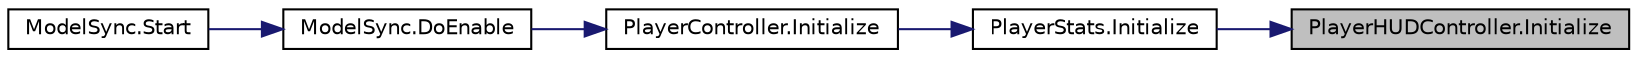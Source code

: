 digraph "PlayerHUDController.Initialize"
{
 // INTERACTIVE_SVG=YES
 // LATEX_PDF_SIZE
  bgcolor="transparent";
  edge [fontname="Helvetica",fontsize="10",labelfontname="Helvetica",labelfontsize="10"];
  node [fontname="Helvetica",fontsize="10",shape=record];
  rankdir="RL";
  Node1 [label="PlayerHUDController.Initialize",height=0.2,width=0.4,color="black", fillcolor="grey75", style="filled", fontcolor="black",tooltip=" "];
  Node1 -> Node2 [dir="back",color="midnightblue",fontsize="10",style="solid",fontname="Helvetica"];
  Node2 [label="PlayerStats.Initialize",height=0.2,width=0.4,color="black",URL="$class_player_stats.html#ae874ab5cbb490cbdcf3f5613b8bc2240",tooltip="Initialize the actual Stats of the Player."];
  Node2 -> Node3 [dir="back",color="midnightblue",fontsize="10",style="solid",fontname="Helvetica"];
  Node3 [label="PlayerController.Initialize",height=0.2,width=0.4,color="black",URL="$class_player_controller.html#a75e94e4fd555e57e55ab4b7e54024dcf",tooltip="Initialize the PlayerController."];
  Node3 -> Node4 [dir="back",color="midnightblue",fontsize="10",style="solid",fontname="Helvetica"];
  Node4 [label="ModelSync.DoEnable",height=0.2,width=0.4,color="black",URL="$class_model_sync.html#ab8359f73ae31a7f926c80ebcd7e9444a",tooltip="This starts all the initialization chain for the player."];
  Node4 -> Node5 [dir="back",color="midnightblue",fontsize="10",style="solid",fontname="Helvetica"];
  Node5 [label="ModelSync.Start",height=0.2,width=0.4,color="black",URL="$class_model_sync.html#a47be08ee3bbd2a173514e74da3dd65cb",tooltip=" "];
}
